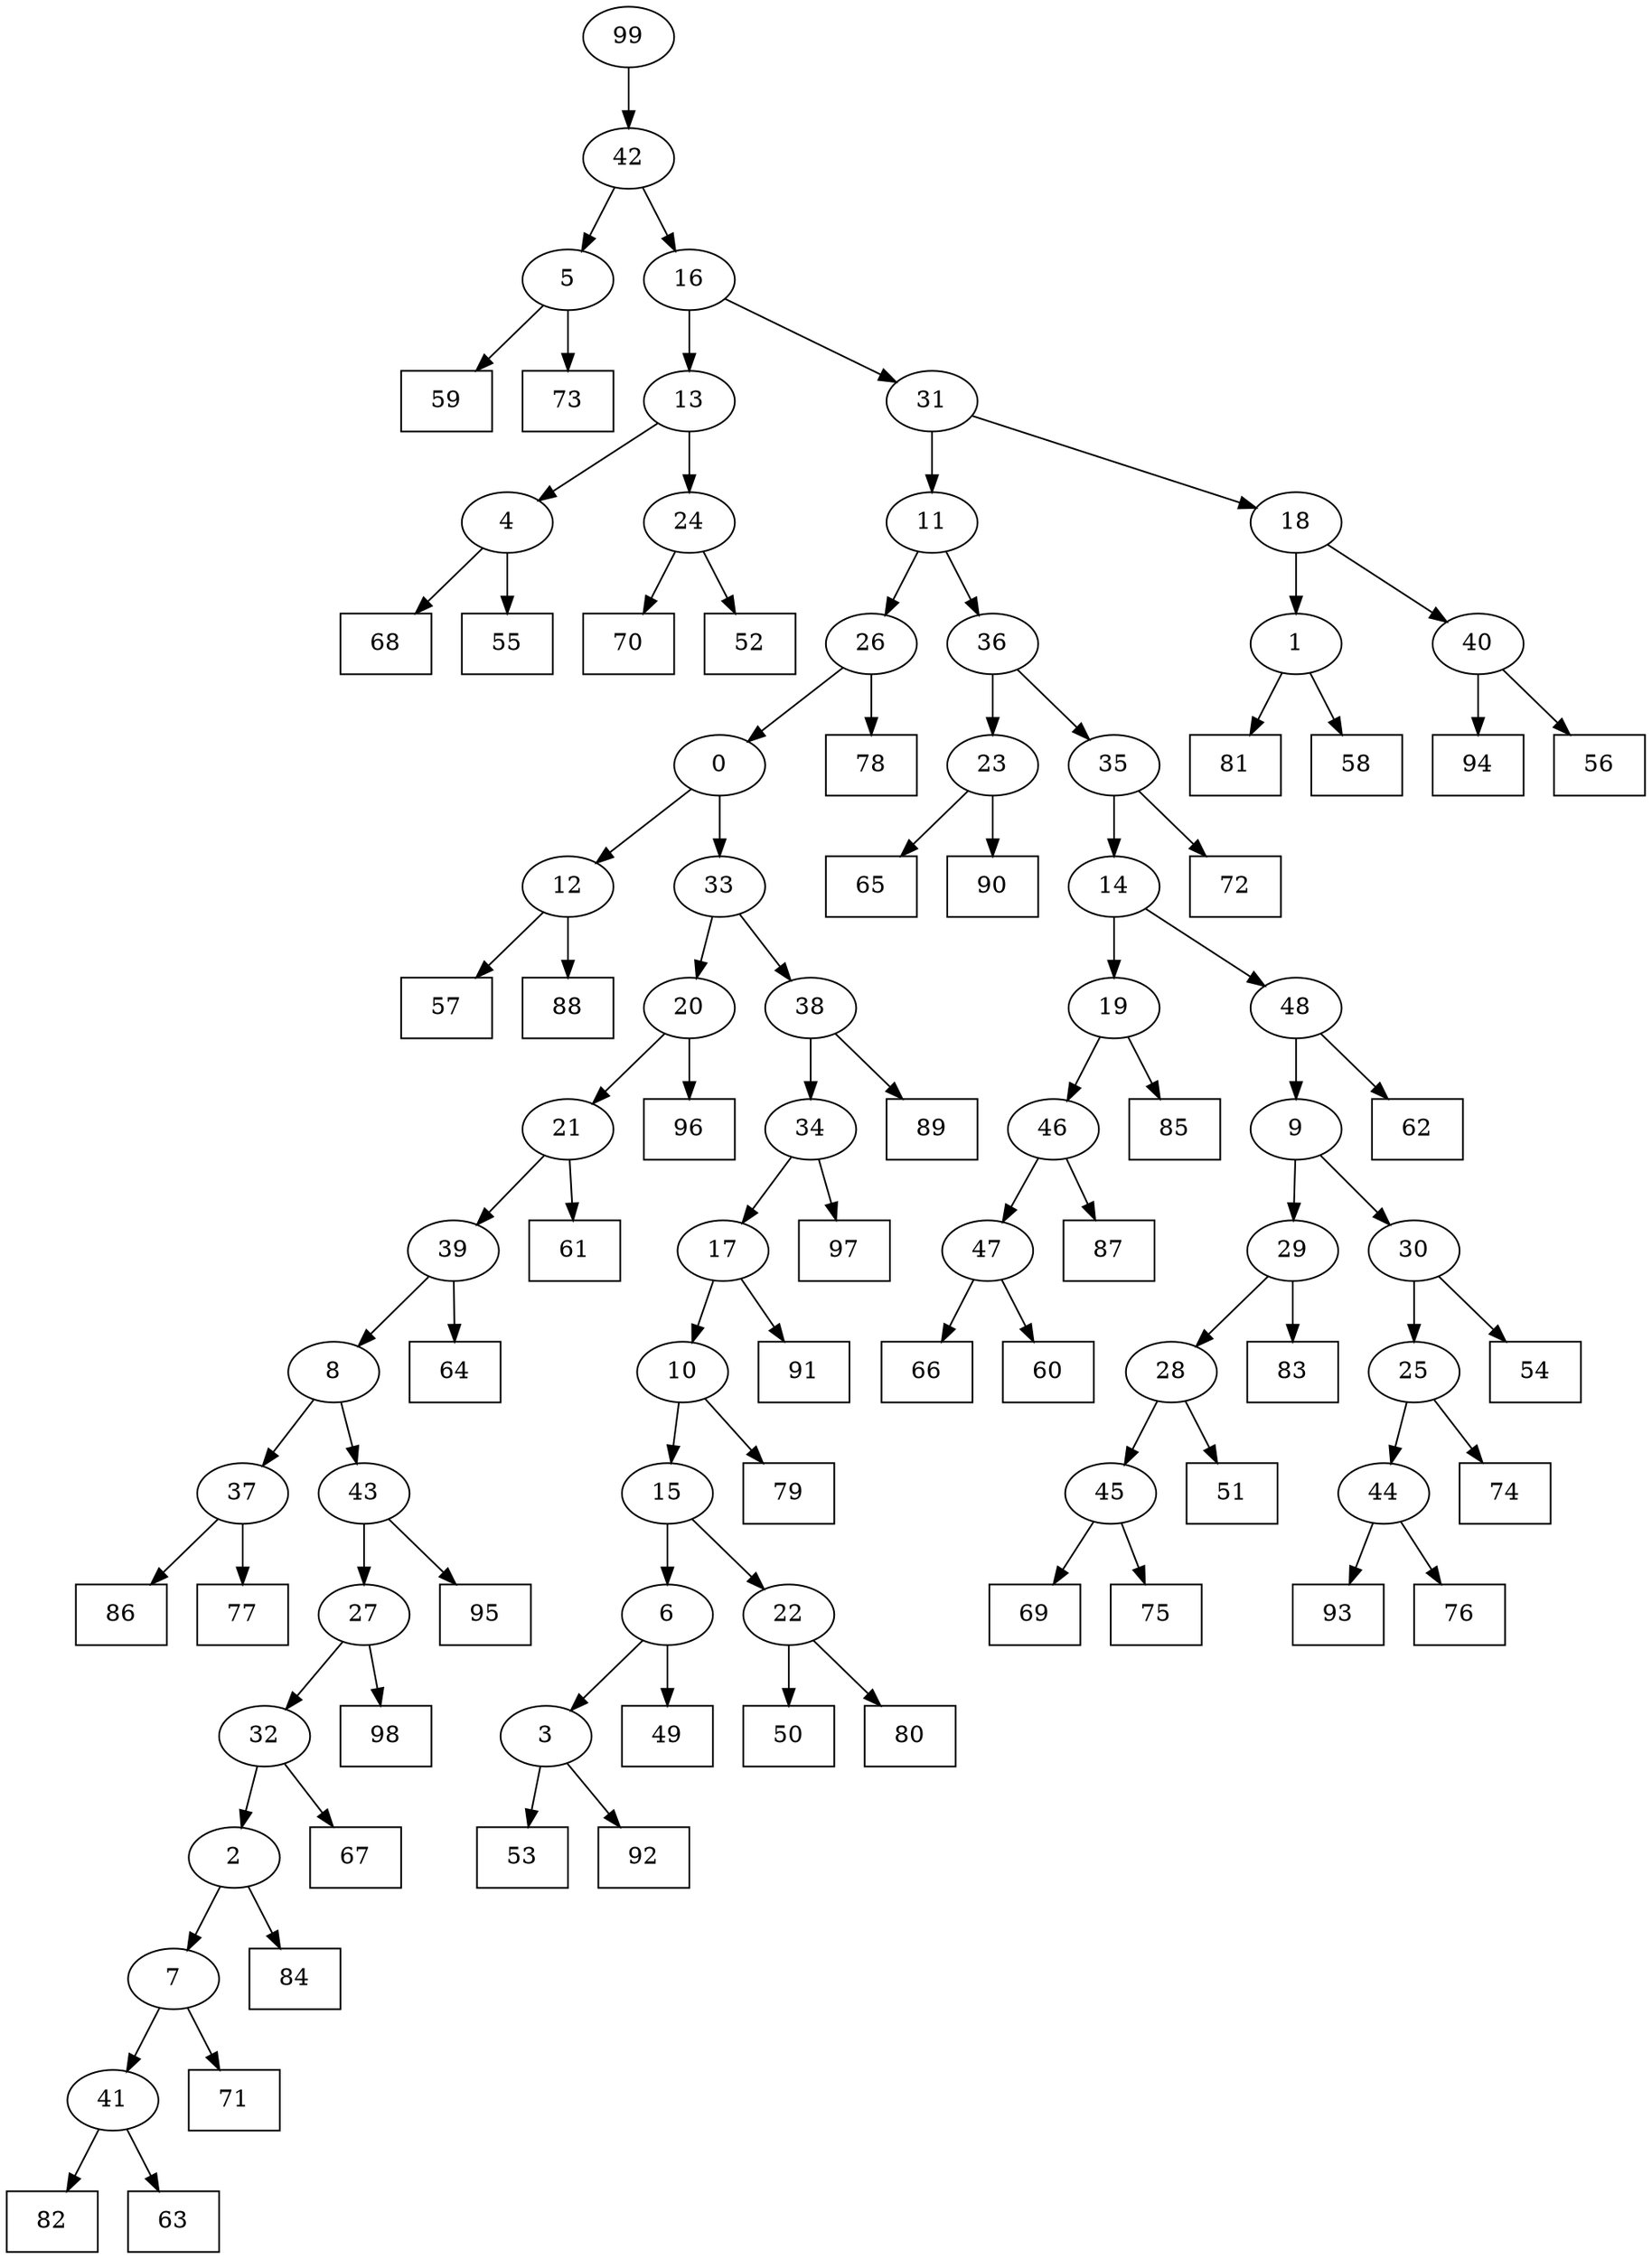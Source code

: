 digraph G {
0[label="0"];
1[label="1"];
2[label="2"];
3[label="3"];
4[label="4"];
5[label="5"];
6[label="6"];
7[label="7"];
8[label="8"];
9[label="9"];
10[label="10"];
11[label="11"];
12[label="12"];
13[label="13"];
14[label="14"];
15[label="15"];
16[label="16"];
17[label="17"];
18[label="18"];
19[label="19"];
20[label="20"];
21[label="21"];
22[label="22"];
23[label="23"];
24[label="24"];
25[label="25"];
26[label="26"];
27[label="27"];
28[label="28"];
29[label="29"];
30[label="30"];
31[label="31"];
32[label="32"];
33[label="33"];
34[label="34"];
35[label="35"];
36[label="36"];
37[label="37"];
38[label="38"];
39[label="39"];
40[label="40"];
41[label="41"];
42[label="42"];
43[label="43"];
44[label="44"];
45[label="45"];
46[label="46"];
47[label="47"];
48[label="48"];
49[shape=box,label="68"];
50[shape=box,label="94"];
51[shape=box,label="98"];
52[shape=box,label="67"];
53[shape=box,label="62"];
54[shape=box,label="55"];
55[shape=box,label="57"];
56[shape=box,label="70"];
57[shape=box,label="89"];
58[shape=box,label="93"];
59[shape=box,label="71"];
60[shape=box,label="84"];
61[shape=box,label="88"];
62[shape=box,label="50"];
63[shape=box,label="74"];
64[shape=box,label="49"];
65[shape=box,label="66"];
66[shape=box,label="80"];
67[shape=box,label="72"];
68[shape=box,label="65"];
69[shape=box,label="54"];
70[shape=box,label="53"];
71[shape=box,label="85"];
72[shape=box,label="81"];
73[shape=box,label="86"];
74[shape=box,label="77"];
75[shape=box,label="91"];
76[shape=box,label="82"];
77[shape=box,label="97"];
78[shape=box,label="59"];
79[shape=box,label="52"];
80[shape=box,label="69"];
81[shape=box,label="64"];
82[shape=box,label="75"];
83[shape=box,label="51"];
84[shape=box,label="96"];
85[shape=box,label="90"];
86[shape=box,label="73"];
87[shape=box,label="87"];
88[shape=box,label="58"];
89[shape=box,label="83"];
90[shape=box,label="60"];
91[shape=box,label="78"];
92[shape=box,label="61"];
93[shape=box,label="79"];
94[shape=box,label="56"];
95[shape=box,label="76"];
96[shape=box,label="63"];
97[shape=box,label="95"];
98[shape=box,label="92"];
99[label="99"];
40->50 ;
5->78 ;
12->61 ;
27->51 ;
43->97 ;
40->94 ;
23->68 ;
2->7 ;
7->59 ;
48->9 ;
46->87 ;
24->56 ;
4->54 ;
41->96 ;
7->41 ;
41->76 ;
33->20 ;
20->84 ;
25->63 ;
9->29 ;
22->66 ;
44->58 ;
2->60 ;
3->70 ;
6->64 ;
20->21 ;
6->3 ;
3->98 ;
18->40 ;
1->88 ;
28->83 ;
0->12 ;
12->55 ;
30->69 ;
35->67 ;
31->11 ;
11->36 ;
26->0 ;
29->89 ;
21->39 ;
39->81 ;
22->62 ;
29->28 ;
42->5 ;
99->42 ;
4->49 ;
45->80 ;
5->86 ;
21->92 ;
13->24 ;
24->79 ;
16->13 ;
37->73 ;
18->1 ;
1->72 ;
32->52 ;
9->30 ;
30->25 ;
48->53 ;
19->71 ;
16->31 ;
31->18 ;
32->2 ;
28->45 ;
45->82 ;
42->16 ;
26->91 ;
14->48 ;
10->93 ;
11->26 ;
10->15 ;
46->47 ;
47->90 ;
19->46 ;
13->4 ;
39->8 ;
8->43 ;
38->57 ;
8->37 ;
15->6 ;
25->44 ;
44->95 ;
34->77 ;
14->19 ;
15->22 ;
36->23 ;
23->85 ;
47->65 ;
36->35 ;
35->14 ;
38->34 ;
34->17 ;
17->10 ;
37->74 ;
43->27 ;
27->32 ;
17->75 ;
0->33 ;
33->38 ;
}
